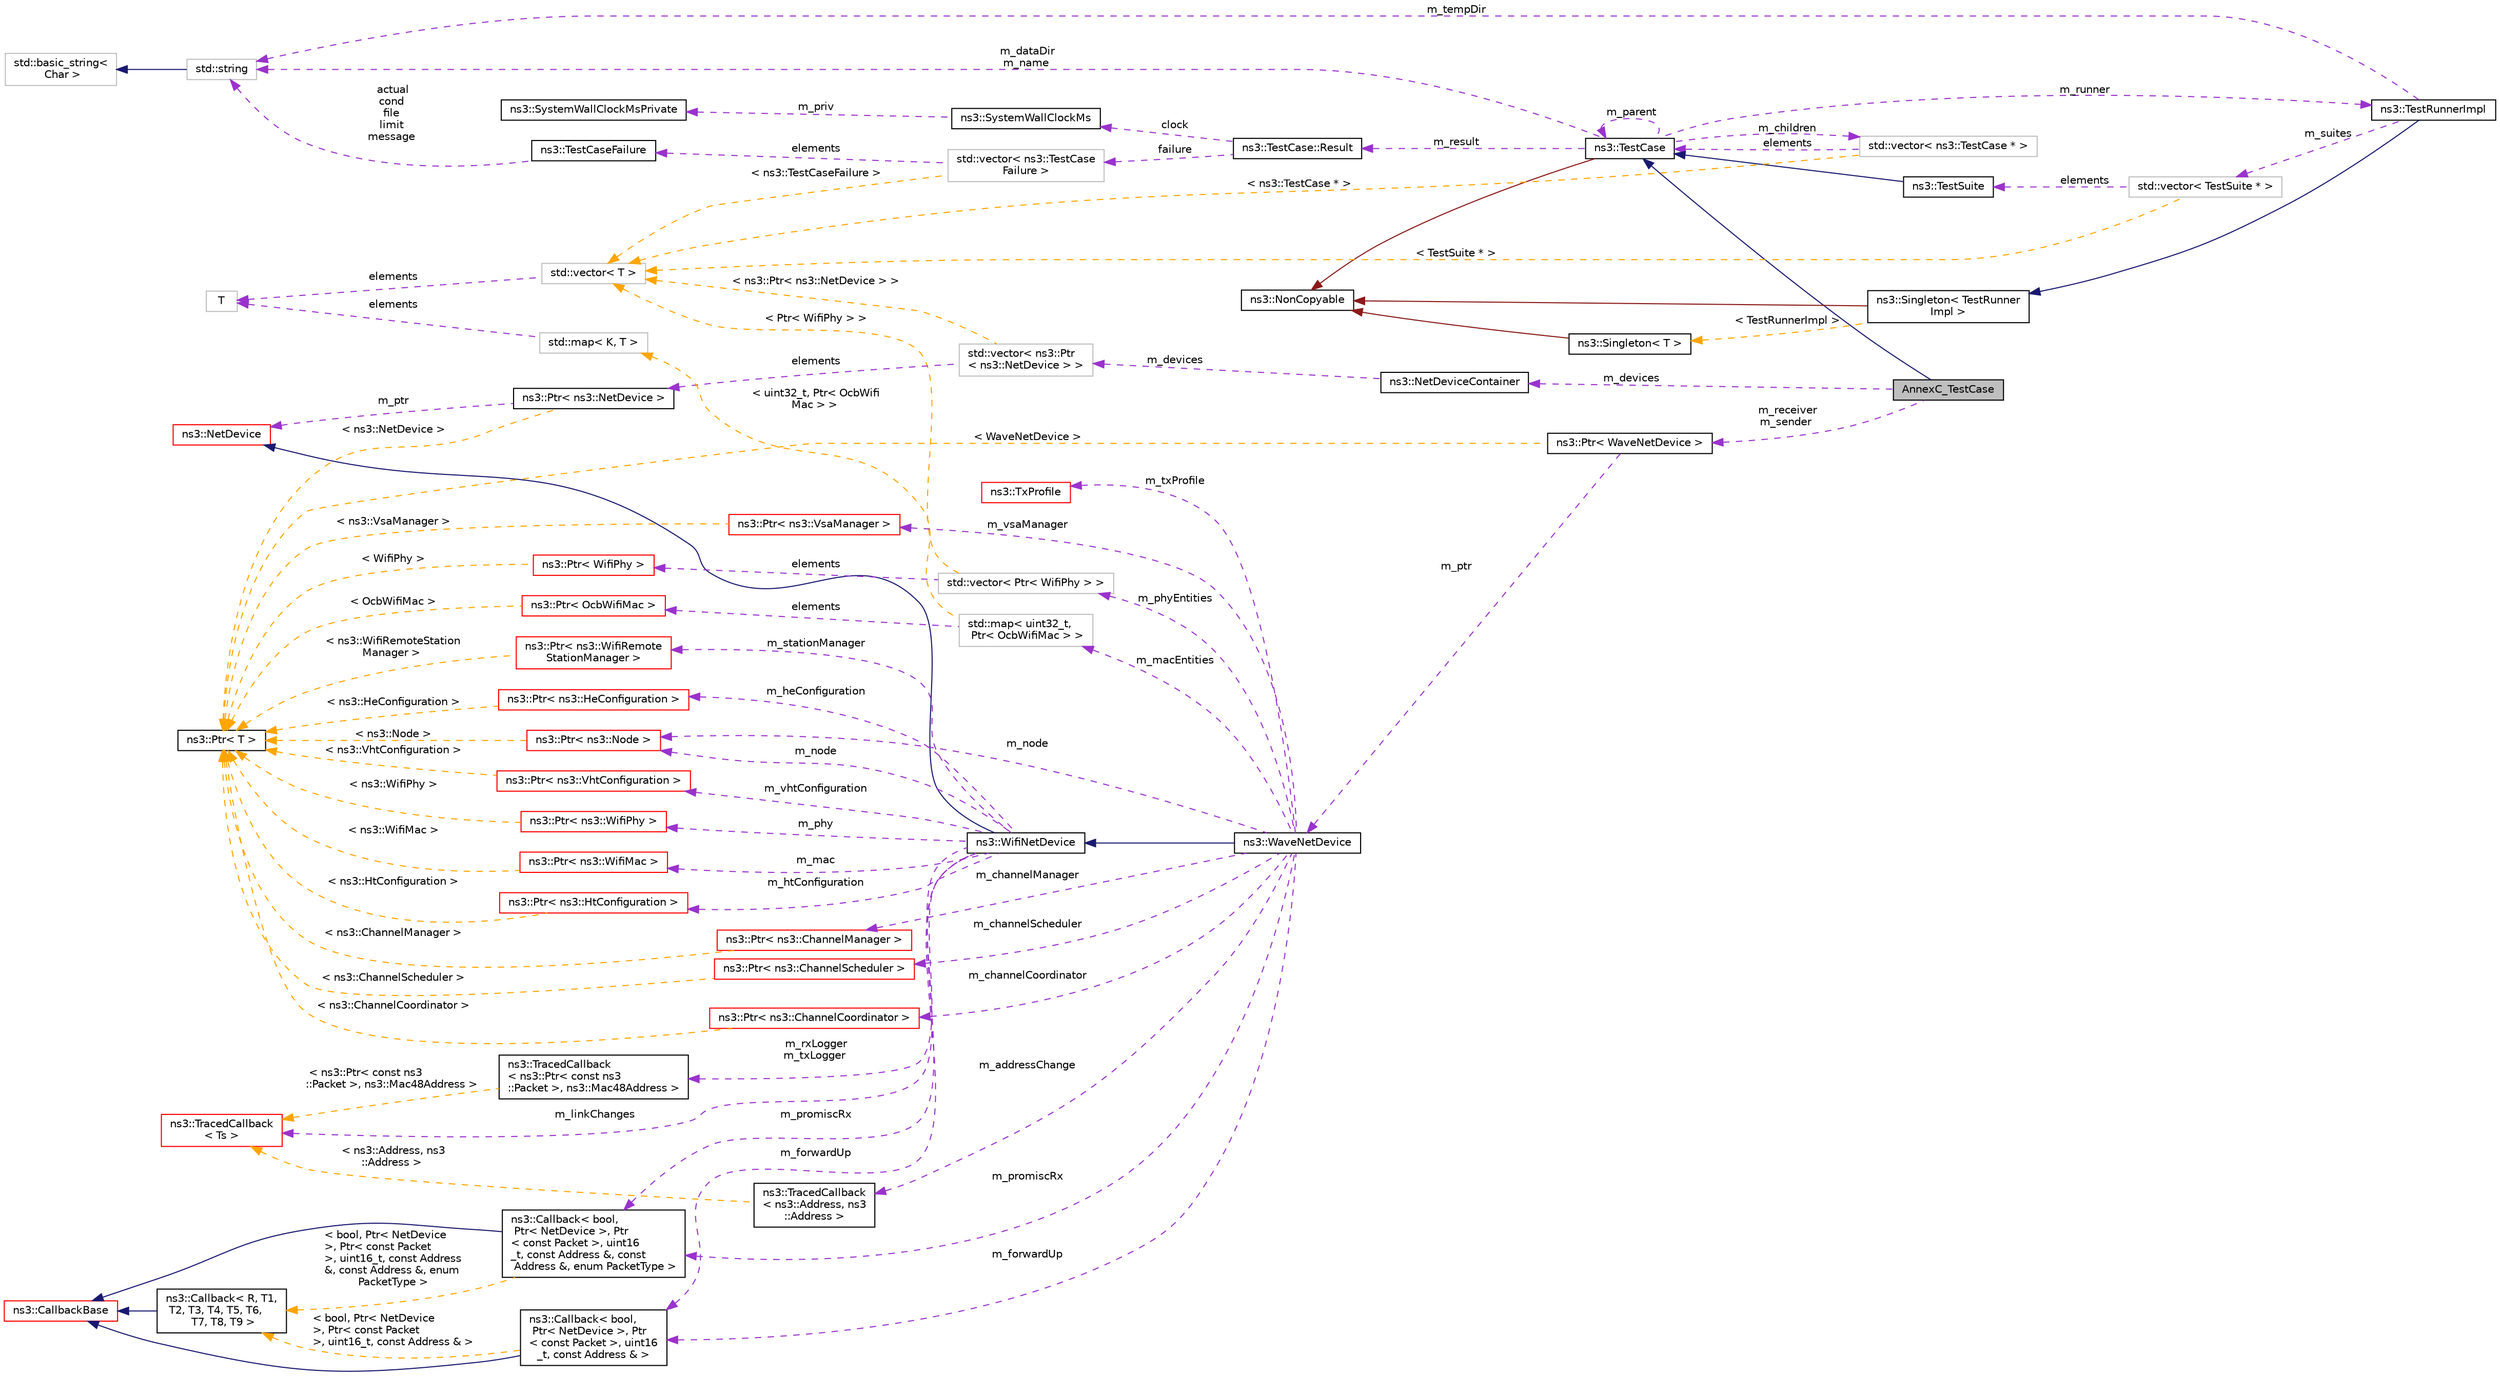 digraph "AnnexC_TestCase"
{
 // LATEX_PDF_SIZE
  edge [fontname="Helvetica",fontsize="10",labelfontname="Helvetica",labelfontsize="10"];
  node [fontname="Helvetica",fontsize="10",shape=record];
  rankdir="LR";
  Node1 [label="AnnexC_TestCase",height=0.2,width=0.4,color="black", fillcolor="grey75", style="filled", fontcolor="black",tooltip="The Annex C of IEEE 1609.4 : \"Avoiding transmission at scheduled guard intervals\" This feature is imp..."];
  Node2 -> Node1 [dir="back",color="midnightblue",fontsize="10",style="solid",fontname="Helvetica"];
  Node2 [label="ns3::TestCase",height=0.2,width=0.4,color="black", fillcolor="white", style="filled",URL="$classns3_1_1_test_case.html",tooltip="encapsulates test code"];
  Node3 -> Node2 [dir="back",color="firebrick4",fontsize="10",style="solid",fontname="Helvetica"];
  Node3 [label="ns3::NonCopyable",height=0.2,width=0.4,color="black", fillcolor="white", style="filled",URL="$classns3_1_1_non_copyable.html",tooltip="A base class for (non-Singleton) objects which shouldn't be copied."];
  Node4 -> Node2 [dir="back",color="darkorchid3",fontsize="10",style="dashed",label=" m_children" ,fontname="Helvetica"];
  Node4 [label="std::vector\< ns3::TestCase * \>",height=0.2,width=0.4,color="grey75", fillcolor="white", style="filled",tooltip=" "];
  Node2 -> Node4 [dir="back",color="darkorchid3",fontsize="10",style="dashed",label=" elements" ,fontname="Helvetica"];
  Node5 -> Node4 [dir="back",color="orange",fontsize="10",style="dashed",label=" \< ns3::TestCase * \>" ,fontname="Helvetica"];
  Node5 [label="std::vector\< T \>",height=0.2,width=0.4,color="grey75", fillcolor="white", style="filled",tooltip=" "];
  Node6 -> Node5 [dir="back",color="darkorchid3",fontsize="10",style="dashed",label=" elements" ,fontname="Helvetica"];
  Node6 [label="T",height=0.2,width=0.4,color="grey75", fillcolor="white", style="filled",tooltip=" "];
  Node7 -> Node2 [dir="back",color="darkorchid3",fontsize="10",style="dashed",label=" m_dataDir\nm_name" ,fontname="Helvetica"];
  Node7 [label="std::string",height=0.2,width=0.4,color="grey75", fillcolor="white", style="filled",tooltip=" "];
  Node8 -> Node7 [dir="back",color="midnightblue",fontsize="10",style="solid",fontname="Helvetica"];
  Node8 [label="std::basic_string\<\l Char \>",height=0.2,width=0.4,color="grey75", fillcolor="white", style="filled",tooltip=" "];
  Node9 -> Node2 [dir="back",color="darkorchid3",fontsize="10",style="dashed",label=" m_runner" ,fontname="Helvetica"];
  Node9 [label="ns3::TestRunnerImpl",height=0.2,width=0.4,color="black", fillcolor="white", style="filled",URL="$classns3_1_1_test_runner_impl.html",tooltip="Container for all tests."];
  Node10 -> Node9 [dir="back",color="midnightblue",fontsize="10",style="solid",fontname="Helvetica"];
  Node10 [label="ns3::Singleton\< TestRunner\lImpl \>",height=0.2,width=0.4,color="black", fillcolor="white", style="filled",URL="$classns3_1_1_singleton.html",tooltip=" "];
  Node3 -> Node10 [dir="back",color="firebrick4",fontsize="10",style="solid",fontname="Helvetica"];
  Node11 -> Node10 [dir="back",color="orange",fontsize="10",style="dashed",label=" \< TestRunnerImpl \>" ,fontname="Helvetica"];
  Node11 [label="ns3::Singleton\< T \>",height=0.2,width=0.4,color="black", fillcolor="white", style="filled",URL="$classns3_1_1_singleton.html",tooltip="A template singleton."];
  Node3 -> Node11 [dir="back",color="firebrick4",fontsize="10",style="solid",fontname="Helvetica"];
  Node12 -> Node9 [dir="back",color="darkorchid3",fontsize="10",style="dashed",label=" m_suites" ,fontname="Helvetica"];
  Node12 [label="std::vector\< TestSuite * \>",height=0.2,width=0.4,color="grey75", fillcolor="white", style="filled",tooltip=" "];
  Node13 -> Node12 [dir="back",color="darkorchid3",fontsize="10",style="dashed",label=" elements" ,fontname="Helvetica"];
  Node13 [label="ns3::TestSuite",height=0.2,width=0.4,color="black", fillcolor="white", style="filled",URL="$classns3_1_1_test_suite.html",tooltip="A suite of tests to run."];
  Node2 -> Node13 [dir="back",color="midnightblue",fontsize="10",style="solid",fontname="Helvetica"];
  Node5 -> Node12 [dir="back",color="orange",fontsize="10",style="dashed",label=" \< TestSuite * \>" ,fontname="Helvetica"];
  Node7 -> Node9 [dir="back",color="darkorchid3",fontsize="10",style="dashed",label=" m_tempDir" ,fontname="Helvetica"];
  Node2 -> Node2 [dir="back",color="darkorchid3",fontsize="10",style="dashed",label=" m_parent" ,fontname="Helvetica"];
  Node14 -> Node2 [dir="back",color="darkorchid3",fontsize="10",style="dashed",label=" m_result" ,fontname="Helvetica"];
  Node14 [label="ns3::TestCase::Result",height=0.2,width=0.4,color="black", fillcolor="white", style="filled",URL="$structns3_1_1_test_case_1_1_result.html",tooltip="Container for results from a TestCase."];
  Node15 -> Node14 [dir="back",color="darkorchid3",fontsize="10",style="dashed",label=" failure" ,fontname="Helvetica"];
  Node15 [label="std::vector\< ns3::TestCase\lFailure \>",height=0.2,width=0.4,color="grey75", fillcolor="white", style="filled",tooltip=" "];
  Node16 -> Node15 [dir="back",color="darkorchid3",fontsize="10",style="dashed",label=" elements" ,fontname="Helvetica"];
  Node16 [label="ns3::TestCaseFailure",height=0.2,width=0.4,color="black", fillcolor="white", style="filled",URL="$structns3_1_1_test_case_failure.html",tooltip="Container for details of a test failure."];
  Node7 -> Node16 [dir="back",color="darkorchid3",fontsize="10",style="dashed",label=" actual\ncond\nfile\nlimit\nmessage" ,fontname="Helvetica"];
  Node5 -> Node15 [dir="back",color="orange",fontsize="10",style="dashed",label=" \< ns3::TestCaseFailure \>" ,fontname="Helvetica"];
  Node17 -> Node14 [dir="back",color="darkorchid3",fontsize="10",style="dashed",label=" clock" ,fontname="Helvetica"];
  Node17 [label="ns3::SystemWallClockMs",height=0.2,width=0.4,color="black", fillcolor="white", style="filled",URL="$classns3_1_1_system_wall_clock_ms.html",tooltip="Measure elapsed wall clock time in milliseconds."];
  Node18 -> Node17 [dir="back",color="darkorchid3",fontsize="10",style="dashed",label=" m_priv" ,fontname="Helvetica"];
  Node18 [label="ns3::SystemWallClockMsPrivate",height=0.2,width=0.4,color="black", fillcolor="white", style="filled",URL="$classns3_1_1_system_wall_clock_ms_private.html",tooltip="System-dependent implementation for SystemWallClockMs."];
  Node19 -> Node1 [dir="back",color="darkorchid3",fontsize="10",style="dashed",label=" m_devices" ,fontname="Helvetica"];
  Node19 [label="ns3::NetDeviceContainer",height=0.2,width=0.4,color="black", fillcolor="white", style="filled",URL="$classns3_1_1_net_device_container.html",tooltip="holds a vector of ns3::NetDevice pointers"];
  Node20 -> Node19 [dir="back",color="darkorchid3",fontsize="10",style="dashed",label=" m_devices" ,fontname="Helvetica"];
  Node20 [label="std::vector\< ns3::Ptr\l\< ns3::NetDevice \> \>",height=0.2,width=0.4,color="grey75", fillcolor="white", style="filled",tooltip=" "];
  Node21 -> Node20 [dir="back",color="darkorchid3",fontsize="10",style="dashed",label=" elements" ,fontname="Helvetica"];
  Node21 [label="ns3::Ptr\< ns3::NetDevice \>",height=0.2,width=0.4,color="black", fillcolor="white", style="filled",URL="$classns3_1_1_ptr.html",tooltip=" "];
  Node22 -> Node21 [dir="back",color="darkorchid3",fontsize="10",style="dashed",label=" m_ptr" ,fontname="Helvetica"];
  Node22 [label="ns3::NetDevice",height=0.2,width=0.4,color="red", fillcolor="white", style="filled",URL="$classns3_1_1_net_device.html",tooltip="Network layer to device interface."];
  Node30 -> Node21 [dir="back",color="orange",fontsize="10",style="dashed",label=" \< ns3::NetDevice \>" ,fontname="Helvetica"];
  Node30 [label="ns3::Ptr\< T \>",height=0.2,width=0.4,color="black", fillcolor="white", style="filled",URL="$classns3_1_1_ptr.html",tooltip="Smart pointer class similar to boost::intrusive_ptr."];
  Node5 -> Node20 [dir="back",color="orange",fontsize="10",style="dashed",label=" \< ns3::Ptr\< ns3::NetDevice \> \>" ,fontname="Helvetica"];
  Node31 -> Node1 [dir="back",color="darkorchid3",fontsize="10",style="dashed",label=" m_receiver\nm_sender" ,fontname="Helvetica"];
  Node31 [label="ns3::Ptr\< WaveNetDevice \>",height=0.2,width=0.4,color="black", fillcolor="white", style="filled",URL="$classns3_1_1_ptr.html",tooltip=" "];
  Node32 -> Node31 [dir="back",color="darkorchid3",fontsize="10",style="dashed",label=" m_ptr" ,fontname="Helvetica"];
  Node32 [label="ns3::WaveNetDevice",height=0.2,width=0.4,color="black", fillcolor="white", style="filled",URL="$classns3_1_1_wave_net_device.html",tooltip="This class holds together multiple, ns3::WifiPhy, and ns3::OcbWifiMac (including ns3::WifiRemoteStati..."];
  Node33 -> Node32 [dir="back",color="midnightblue",fontsize="10",style="solid",fontname="Helvetica"];
  Node33 [label="ns3::WifiNetDevice",height=0.2,width=0.4,color="black", fillcolor="white", style="filled",URL="$classns3_1_1_wifi_net_device.html",tooltip="Hold together all Wifi-related objects."];
  Node22 -> Node33 [dir="back",color="midnightblue",fontsize="10",style="solid",fontname="Helvetica"];
  Node34 -> Node33 [dir="back",color="darkorchid3",fontsize="10",style="dashed",label=" m_mac" ,fontname="Helvetica"];
  Node34 [label="ns3::Ptr\< ns3::WifiMac \>",height=0.2,width=0.4,color="red", fillcolor="white", style="filled",URL="$classns3_1_1_ptr.html",tooltip=" "];
  Node30 -> Node34 [dir="back",color="orange",fontsize="10",style="dashed",label=" \< ns3::WifiMac \>" ,fontname="Helvetica"];
  Node46 -> Node33 [dir="back",color="darkorchid3",fontsize="10",style="dashed",label=" m_rxLogger\nm_txLogger" ,fontname="Helvetica"];
  Node46 [label="ns3::TracedCallback\l\< ns3::Ptr\< const ns3\l::Packet \>, ns3::Mac48Address \>",height=0.2,width=0.4,color="black", fillcolor="white", style="filled",URL="$classns3_1_1_traced_callback.html",tooltip=" "];
  Node37 -> Node46 [dir="back",color="orange",fontsize="10",style="dashed",label=" \< ns3::Ptr\< const ns3\l::Packet \>, ns3::Mac48Address \>" ,fontname="Helvetica"];
  Node37 [label="ns3::TracedCallback\l\< Ts \>",height=0.2,width=0.4,color="red", fillcolor="white", style="filled",URL="$classns3_1_1_traced_callback.html",tooltip="Forward calls to a chain of Callback."];
  Node47 -> Node33 [dir="back",color="darkorchid3",fontsize="10",style="dashed",label=" m_promiscRx" ,fontname="Helvetica"];
  Node47 [label="ns3::Callback\< bool,\l Ptr\< NetDevice \>, Ptr\l\< const Packet \>, uint16\l_t, const Address &, const\l Address &, enum PacketType \>",height=0.2,width=0.4,color="black", fillcolor="white", style="filled",URL="$classns3_1_1_callback.html",tooltip=" "];
  Node40 -> Node47 [dir="back",color="midnightblue",fontsize="10",style="solid",fontname="Helvetica"];
  Node40 [label="ns3::CallbackBase",height=0.2,width=0.4,color="red", fillcolor="white", style="filled",URL="$classns3_1_1_callback_base.html",tooltip="Base class for Callback class."];
  Node44 -> Node47 [dir="back",color="orange",fontsize="10",style="dashed",label=" \< bool, Ptr\< NetDevice\l \>, Ptr\< const Packet\l \>, uint16_t, const Address\l &, const Address &, enum\l PacketType \>" ,fontname="Helvetica"];
  Node44 [label="ns3::Callback\< R, T1,\l T2, T3, T4, T5, T6,\l T7, T8, T9 \>",height=0.2,width=0.4,color="black", fillcolor="white", style="filled",URL="$classns3_1_1_callback.html",tooltip="Callback template class."];
  Node40 -> Node44 [dir="back",color="midnightblue",fontsize="10",style="solid",fontname="Helvetica"];
  Node48 -> Node33 [dir="back",color="darkorchid3",fontsize="10",style="dashed",label=" m_htConfiguration" ,fontname="Helvetica"];
  Node48 [label="ns3::Ptr\< ns3::HtConfiguration \>",height=0.2,width=0.4,color="red", fillcolor="white", style="filled",URL="$classns3_1_1_ptr.html",tooltip=" "];
  Node30 -> Node48 [dir="back",color="orange",fontsize="10",style="dashed",label=" \< ns3::HtConfiguration \>" ,fontname="Helvetica"];
  Node50 -> Node33 [dir="back",color="darkorchid3",fontsize="10",style="dashed",label=" m_stationManager" ,fontname="Helvetica"];
  Node50 [label="ns3::Ptr\< ns3::WifiRemote\lStationManager \>",height=0.2,width=0.4,color="red", fillcolor="white", style="filled",URL="$classns3_1_1_ptr.html",tooltip=" "];
  Node30 -> Node50 [dir="back",color="orange",fontsize="10",style="dashed",label=" \< ns3::WifiRemoteStation\lManager \>" ,fontname="Helvetica"];
  Node180 -> Node33 [dir="back",color="darkorchid3",fontsize="10",style="dashed",label=" m_node" ,fontname="Helvetica"];
  Node180 [label="ns3::Ptr\< ns3::Node \>",height=0.2,width=0.4,color="red", fillcolor="white", style="filled",URL="$classns3_1_1_ptr.html",tooltip=" "];
  Node30 -> Node180 [dir="back",color="orange",fontsize="10",style="dashed",label=" \< ns3::Node \>" ,fontname="Helvetica"];
  Node37 -> Node33 [dir="back",color="darkorchid3",fontsize="10",style="dashed",label=" m_linkChanges" ,fontname="Helvetica"];
  Node204 -> Node33 [dir="back",color="darkorchid3",fontsize="10",style="dashed",label=" m_forwardUp" ,fontname="Helvetica"];
  Node204 [label="ns3::Callback\< bool,\l Ptr\< NetDevice \>, Ptr\l\< const Packet \>, uint16\l_t, const Address & \>",height=0.2,width=0.4,color="black", fillcolor="white", style="filled",URL="$classns3_1_1_callback.html",tooltip=" "];
  Node40 -> Node204 [dir="back",color="midnightblue",fontsize="10",style="solid",fontname="Helvetica"];
  Node44 -> Node204 [dir="back",color="orange",fontsize="10",style="dashed",label=" \< bool, Ptr\< NetDevice\l \>, Ptr\< const Packet\l \>, uint16_t, const Address & \>" ,fontname="Helvetica"];
  Node205 -> Node33 [dir="back",color="darkorchid3",fontsize="10",style="dashed",label=" m_heConfiguration" ,fontname="Helvetica"];
  Node205 [label="ns3::Ptr\< ns3::HeConfiguration \>",height=0.2,width=0.4,color="red", fillcolor="white", style="filled",URL="$classns3_1_1_ptr.html",tooltip=" "];
  Node30 -> Node205 [dir="back",color="orange",fontsize="10",style="dashed",label=" \< ns3::HeConfiguration \>" ,fontname="Helvetica"];
  Node75 -> Node33 [dir="back",color="darkorchid3",fontsize="10",style="dashed",label=" m_phy" ,fontname="Helvetica"];
  Node75 [label="ns3::Ptr\< ns3::WifiPhy \>",height=0.2,width=0.4,color="red", fillcolor="white", style="filled",URL="$classns3_1_1_ptr.html",tooltip=" "];
  Node30 -> Node75 [dir="back",color="orange",fontsize="10",style="dashed",label=" \< ns3::WifiPhy \>" ,fontname="Helvetica"];
  Node207 -> Node33 [dir="back",color="darkorchid3",fontsize="10",style="dashed",label=" m_vhtConfiguration" ,fontname="Helvetica"];
  Node207 [label="ns3::Ptr\< ns3::VhtConfiguration \>",height=0.2,width=0.4,color="red", fillcolor="white", style="filled",URL="$classns3_1_1_ptr.html",tooltip=" "];
  Node30 -> Node207 [dir="back",color="orange",fontsize="10",style="dashed",label=" \< ns3::VhtConfiguration \>" ,fontname="Helvetica"];
  Node47 -> Node32 [dir="back",color="darkorchid3",fontsize="10",style="dashed",label=" m_promiscRx" ,fontname="Helvetica"];
  Node209 -> Node32 [dir="back",color="darkorchid3",fontsize="10",style="dashed",label=" m_macEntities" ,fontname="Helvetica"];
  Node209 [label="std::map\< uint32_t,\l Ptr\< OcbWifiMac \> \>",height=0.2,width=0.4,color="grey75", fillcolor="white", style="filled",tooltip=" "];
  Node210 -> Node209 [dir="back",color="darkorchid3",fontsize="10",style="dashed",label=" elements" ,fontname="Helvetica"];
  Node210 [label="ns3::Ptr\< OcbWifiMac \>",height=0.2,width=0.4,color="red", fillcolor="white", style="filled",URL="$classns3_1_1_ptr.html",tooltip=" "];
  Node30 -> Node210 [dir="back",color="orange",fontsize="10",style="dashed",label=" \< OcbWifiMac \>" ,fontname="Helvetica"];
  Node82 -> Node209 [dir="back",color="orange",fontsize="10",style="dashed",label=" \< uint32_t, Ptr\< OcbWifi\lMac \> \>" ,fontname="Helvetica"];
  Node82 [label="std::map\< K, T \>",height=0.2,width=0.4,color="grey75", fillcolor="white", style="filled",tooltip=" "];
  Node6 -> Node82 [dir="back",color="darkorchid3",fontsize="10",style="dashed",label=" elements" ,fontname="Helvetica"];
  Node282 -> Node32 [dir="back",color="darkorchid3",fontsize="10",style="dashed",label=" m_phyEntities" ,fontname="Helvetica"];
  Node282 [label="std::vector\< Ptr\< WifiPhy \> \>",height=0.2,width=0.4,color="grey75", fillcolor="white", style="filled",tooltip=" "];
  Node283 -> Node282 [dir="back",color="darkorchid3",fontsize="10",style="dashed",label=" elements" ,fontname="Helvetica"];
  Node283 [label="ns3::Ptr\< WifiPhy \>",height=0.2,width=0.4,color="red", fillcolor="white", style="filled",URL="$classns3_1_1_ptr.html",tooltip=" "];
  Node30 -> Node283 [dir="back",color="orange",fontsize="10",style="dashed",label=" \< WifiPhy \>" ,fontname="Helvetica"];
  Node5 -> Node282 [dir="back",color="orange",fontsize="10",style="dashed",label=" \< Ptr\< WifiPhy \> \>" ,fontname="Helvetica"];
  Node180 -> Node32 [dir="back",color="darkorchid3",fontsize="10",style="dashed",label=" m_node" ,fontname="Helvetica"];
  Node284 -> Node32 [dir="back",color="darkorchid3",fontsize="10",style="dashed",label=" m_channelCoordinator" ,fontname="Helvetica"];
  Node284 [label="ns3::Ptr\< ns3::ChannelCoordinator \>",height=0.2,width=0.4,color="red", fillcolor="white", style="filled",URL="$classns3_1_1_ptr.html",tooltip=" "];
  Node30 -> Node284 [dir="back",color="orange",fontsize="10",style="dashed",label=" \< ns3::ChannelCoordinator \>" ,fontname="Helvetica"];
  Node204 -> Node32 [dir="back",color="darkorchid3",fontsize="10",style="dashed",label=" m_forwardUp" ,fontname="Helvetica"];
  Node290 -> Node32 [dir="back",color="darkorchid3",fontsize="10",style="dashed",label=" m_channelManager" ,fontname="Helvetica"];
  Node290 [label="ns3::Ptr\< ns3::ChannelManager \>",height=0.2,width=0.4,color="red", fillcolor="white", style="filled",URL="$classns3_1_1_ptr.html",tooltip=" "];
  Node30 -> Node290 [dir="back",color="orange",fontsize="10",style="dashed",label=" \< ns3::ChannelManager \>" ,fontname="Helvetica"];
  Node294 -> Node32 [dir="back",color="darkorchid3",fontsize="10",style="dashed",label=" m_txProfile" ,fontname="Helvetica"];
  Node294 [label="ns3::TxProfile",height=0.2,width=0.4,color="red", fillcolor="white", style="filled",URL="$structns3_1_1_tx_profile.html",tooltip=" "];
  Node295 -> Node32 [dir="back",color="darkorchid3",fontsize="10",style="dashed",label=" m_vsaManager" ,fontname="Helvetica"];
  Node295 [label="ns3::Ptr\< ns3::VsaManager \>",height=0.2,width=0.4,color="red", fillcolor="white", style="filled",URL="$classns3_1_1_ptr.html",tooltip=" "];
  Node30 -> Node295 [dir="back",color="orange",fontsize="10",style="dashed",label=" \< ns3::VsaManager \>" ,fontname="Helvetica"];
  Node302 -> Node32 [dir="back",color="darkorchid3",fontsize="10",style="dashed",label=" m_addressChange" ,fontname="Helvetica"];
  Node302 [label="ns3::TracedCallback\l\< ns3::Address, ns3\l::Address \>",height=0.2,width=0.4,color="black", fillcolor="white", style="filled",URL="$classns3_1_1_traced_callback.html",tooltip=" "];
  Node37 -> Node302 [dir="back",color="orange",fontsize="10",style="dashed",label=" \< ns3::Address, ns3\l::Address \>" ,fontname="Helvetica"];
  Node303 -> Node32 [dir="back",color="darkorchid3",fontsize="10",style="dashed",label=" m_channelScheduler" ,fontname="Helvetica"];
  Node303 [label="ns3::Ptr\< ns3::ChannelScheduler \>",height=0.2,width=0.4,color="red", fillcolor="white", style="filled",URL="$classns3_1_1_ptr.html",tooltip=" "];
  Node30 -> Node303 [dir="back",color="orange",fontsize="10",style="dashed",label=" \< ns3::ChannelScheduler \>" ,fontname="Helvetica"];
  Node30 -> Node31 [dir="back",color="orange",fontsize="10",style="dashed",label=" \< WaveNetDevice \>" ,fontname="Helvetica"];
}
